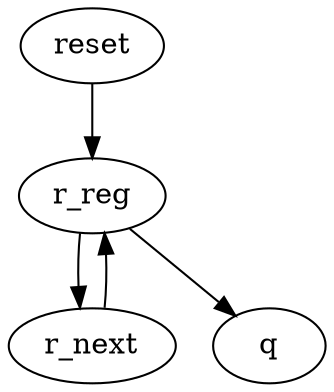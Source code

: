 strict digraph "" {
	r_reg -> r_next	[weight=1.0];
	r_reg -> q	[weight=1.0];
	r_next -> r_reg	[weight=1.0];
	reset -> r_reg	[weight=2.0];
}
